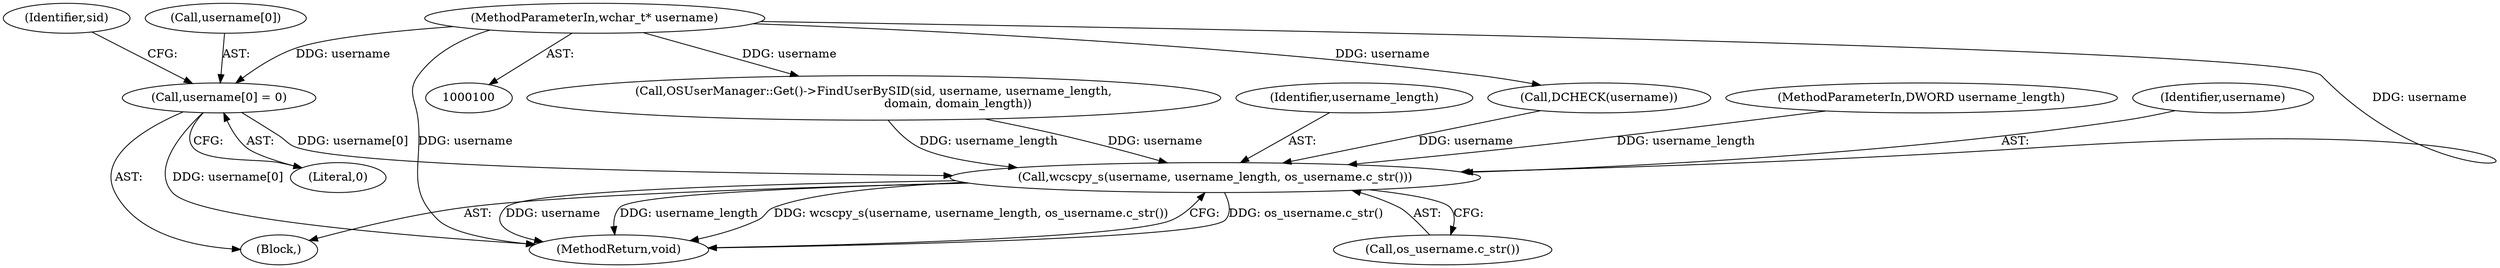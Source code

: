 digraph "0_Chrome_2440e872debd68ae7c2a8bf9ddb34df2cce378cd@array" {
"1000159" [label="(Call,username[0] = 0)"];
"1000103" [label="(MethodParameterIn,wchar_t* username)"];
"1000230" [label="(Call,wcscpy_s(username, username_length, os_username.c_str()))"];
"1000230" [label="(Call,wcscpy_s(username, username_length, os_username.c_str()))"];
"1000166" [label="(Identifier,sid)"];
"1000233" [label="(Call,os_username.c_str())"];
"1000104" [label="(MethodParameterIn,DWORD username_length)"];
"1000109" [label="(Block,)"];
"1000159" [label="(Call,username[0] = 0)"];
"1000231" [label="(Identifier,username)"];
"1000234" [label="(MethodReturn,void)"];
"1000112" [label="(Call,DCHECK(username))"];
"1000232" [label="(Identifier,username_length)"];
"1000103" [label="(MethodParameterIn,wchar_t* username)"];
"1000163" [label="(Literal,0)"];
"1000138" [label="(Call,OSUserManager::Get()->FindUserBySID(sid, username, username_length,\n                                             domain, domain_length))"];
"1000160" [label="(Call,username[0])"];
"1000159" -> "1000109"  [label="AST: "];
"1000159" -> "1000163"  [label="CFG: "];
"1000160" -> "1000159"  [label="AST: "];
"1000163" -> "1000159"  [label="AST: "];
"1000166" -> "1000159"  [label="CFG: "];
"1000159" -> "1000234"  [label="DDG: username[0]"];
"1000103" -> "1000159"  [label="DDG: username"];
"1000159" -> "1000230"  [label="DDG: username[0]"];
"1000103" -> "1000100"  [label="AST: "];
"1000103" -> "1000234"  [label="DDG: username"];
"1000103" -> "1000112"  [label="DDG: username"];
"1000103" -> "1000138"  [label="DDG: username"];
"1000103" -> "1000230"  [label="DDG: username"];
"1000230" -> "1000109"  [label="AST: "];
"1000230" -> "1000233"  [label="CFG: "];
"1000231" -> "1000230"  [label="AST: "];
"1000232" -> "1000230"  [label="AST: "];
"1000233" -> "1000230"  [label="AST: "];
"1000234" -> "1000230"  [label="CFG: "];
"1000230" -> "1000234"  [label="DDG: os_username.c_str()"];
"1000230" -> "1000234"  [label="DDG: username"];
"1000230" -> "1000234"  [label="DDG: username_length"];
"1000230" -> "1000234"  [label="DDG: wcscpy_s(username, username_length, os_username.c_str())"];
"1000138" -> "1000230"  [label="DDG: username"];
"1000138" -> "1000230"  [label="DDG: username_length"];
"1000112" -> "1000230"  [label="DDG: username"];
"1000104" -> "1000230"  [label="DDG: username_length"];
}
